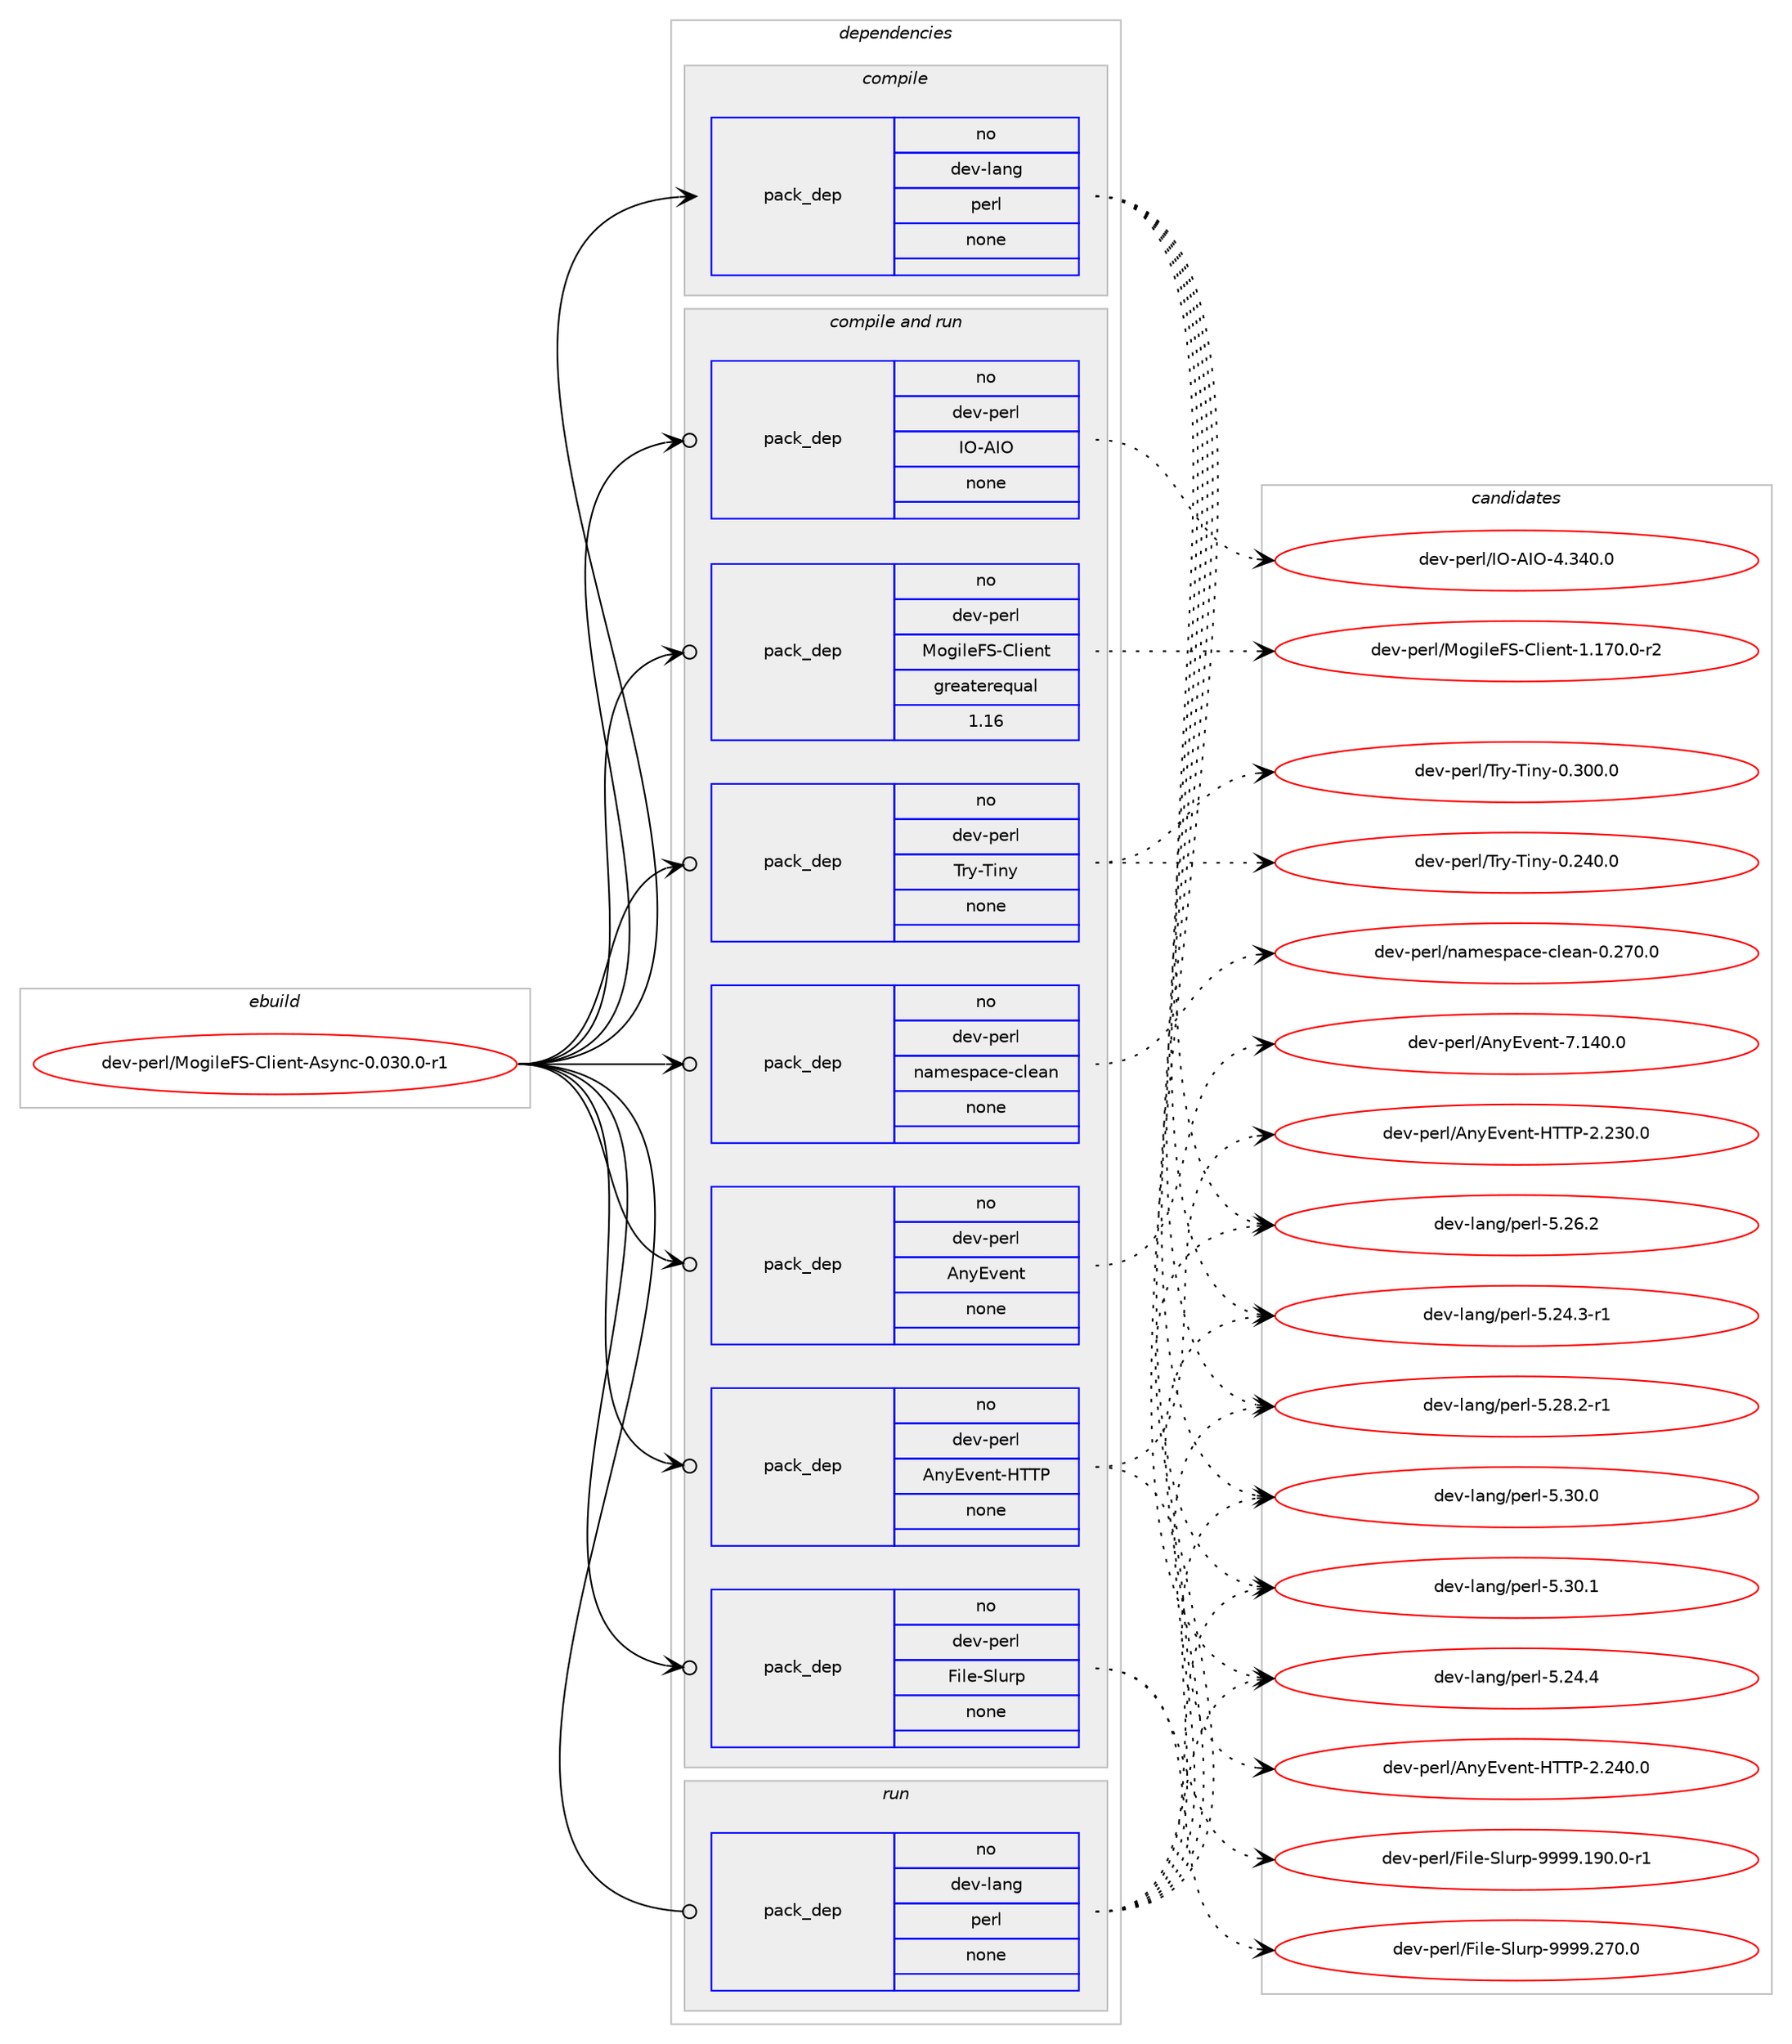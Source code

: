 digraph prolog {

# *************
# Graph options
# *************

newrank=true;
concentrate=true;
compound=true;
graph [rankdir=LR,fontname=Helvetica,fontsize=10,ranksep=1.5];#, ranksep=2.5, nodesep=0.2];
edge  [arrowhead=vee];
node  [fontname=Helvetica,fontsize=10];

# **********
# The ebuild
# **********

subgraph cluster_leftcol {
color=gray;
rank=same;
label=<<i>ebuild</i>>;
id [label="dev-perl/MogileFS-Client-Async-0.030.0-r1", color=red, width=4, href="../dev-perl/MogileFS-Client-Async-0.030.0-r1.svg"];
}

# ****************
# The dependencies
# ****************

subgraph cluster_midcol {
color=gray;
label=<<i>dependencies</i>>;
subgraph cluster_compile {
fillcolor="#eeeeee";
style=filled;
label=<<i>compile</i>>;
subgraph pack435727 {
dependency581352 [label=<<TABLE BORDER="0" CELLBORDER="1" CELLSPACING="0" CELLPADDING="4" WIDTH="220"><TR><TD ROWSPAN="6" CELLPADDING="30">pack_dep</TD></TR><TR><TD WIDTH="110">no</TD></TR><TR><TD>dev-lang</TD></TR><TR><TD>perl</TD></TR><TR><TD>none</TD></TR><TR><TD></TD></TR></TABLE>>, shape=none, color=blue];
}
id:e -> dependency581352:w [weight=20,style="solid",arrowhead="vee"];
}
subgraph cluster_compileandrun {
fillcolor="#eeeeee";
style=filled;
label=<<i>compile and run</i>>;
subgraph pack435728 {
dependency581353 [label=<<TABLE BORDER="0" CELLBORDER="1" CELLSPACING="0" CELLPADDING="4" WIDTH="220"><TR><TD ROWSPAN="6" CELLPADDING="30">pack_dep</TD></TR><TR><TD WIDTH="110">no</TD></TR><TR><TD>dev-perl</TD></TR><TR><TD>AnyEvent</TD></TR><TR><TD>none</TD></TR><TR><TD></TD></TR></TABLE>>, shape=none, color=blue];
}
id:e -> dependency581353:w [weight=20,style="solid",arrowhead="odotvee"];
subgraph pack435729 {
dependency581354 [label=<<TABLE BORDER="0" CELLBORDER="1" CELLSPACING="0" CELLPADDING="4" WIDTH="220"><TR><TD ROWSPAN="6" CELLPADDING="30">pack_dep</TD></TR><TR><TD WIDTH="110">no</TD></TR><TR><TD>dev-perl</TD></TR><TR><TD>AnyEvent-HTTP</TD></TR><TR><TD>none</TD></TR><TR><TD></TD></TR></TABLE>>, shape=none, color=blue];
}
id:e -> dependency581354:w [weight=20,style="solid",arrowhead="odotvee"];
subgraph pack435730 {
dependency581355 [label=<<TABLE BORDER="0" CELLBORDER="1" CELLSPACING="0" CELLPADDING="4" WIDTH="220"><TR><TD ROWSPAN="6" CELLPADDING="30">pack_dep</TD></TR><TR><TD WIDTH="110">no</TD></TR><TR><TD>dev-perl</TD></TR><TR><TD>File-Slurp</TD></TR><TR><TD>none</TD></TR><TR><TD></TD></TR></TABLE>>, shape=none, color=blue];
}
id:e -> dependency581355:w [weight=20,style="solid",arrowhead="odotvee"];
subgraph pack435731 {
dependency581356 [label=<<TABLE BORDER="0" CELLBORDER="1" CELLSPACING="0" CELLPADDING="4" WIDTH="220"><TR><TD ROWSPAN="6" CELLPADDING="30">pack_dep</TD></TR><TR><TD WIDTH="110">no</TD></TR><TR><TD>dev-perl</TD></TR><TR><TD>IO-AIO</TD></TR><TR><TD>none</TD></TR><TR><TD></TD></TR></TABLE>>, shape=none, color=blue];
}
id:e -> dependency581356:w [weight=20,style="solid",arrowhead="odotvee"];
subgraph pack435732 {
dependency581357 [label=<<TABLE BORDER="0" CELLBORDER="1" CELLSPACING="0" CELLPADDING="4" WIDTH="220"><TR><TD ROWSPAN="6" CELLPADDING="30">pack_dep</TD></TR><TR><TD WIDTH="110">no</TD></TR><TR><TD>dev-perl</TD></TR><TR><TD>MogileFS-Client</TD></TR><TR><TD>greaterequal</TD></TR><TR><TD>1.16</TD></TR></TABLE>>, shape=none, color=blue];
}
id:e -> dependency581357:w [weight=20,style="solid",arrowhead="odotvee"];
subgraph pack435733 {
dependency581358 [label=<<TABLE BORDER="0" CELLBORDER="1" CELLSPACING="0" CELLPADDING="4" WIDTH="220"><TR><TD ROWSPAN="6" CELLPADDING="30">pack_dep</TD></TR><TR><TD WIDTH="110">no</TD></TR><TR><TD>dev-perl</TD></TR><TR><TD>Try-Tiny</TD></TR><TR><TD>none</TD></TR><TR><TD></TD></TR></TABLE>>, shape=none, color=blue];
}
id:e -> dependency581358:w [weight=20,style="solid",arrowhead="odotvee"];
subgraph pack435734 {
dependency581359 [label=<<TABLE BORDER="0" CELLBORDER="1" CELLSPACING="0" CELLPADDING="4" WIDTH="220"><TR><TD ROWSPAN="6" CELLPADDING="30">pack_dep</TD></TR><TR><TD WIDTH="110">no</TD></TR><TR><TD>dev-perl</TD></TR><TR><TD>namespace-clean</TD></TR><TR><TD>none</TD></TR><TR><TD></TD></TR></TABLE>>, shape=none, color=blue];
}
id:e -> dependency581359:w [weight=20,style="solid",arrowhead="odotvee"];
}
subgraph cluster_run {
fillcolor="#eeeeee";
style=filled;
label=<<i>run</i>>;
subgraph pack435735 {
dependency581360 [label=<<TABLE BORDER="0" CELLBORDER="1" CELLSPACING="0" CELLPADDING="4" WIDTH="220"><TR><TD ROWSPAN="6" CELLPADDING="30">pack_dep</TD></TR><TR><TD WIDTH="110">no</TD></TR><TR><TD>dev-lang</TD></TR><TR><TD>perl</TD></TR><TR><TD>none</TD></TR><TR><TD></TD></TR></TABLE>>, shape=none, color=blue];
}
id:e -> dependency581360:w [weight=20,style="solid",arrowhead="odot"];
}
}

# **************
# The candidates
# **************

subgraph cluster_choices {
rank=same;
color=gray;
label=<<i>candidates</i>>;

subgraph choice435727 {
color=black;
nodesep=1;
choice100101118451089711010347112101114108455346505246514511449 [label="dev-lang/perl-5.24.3-r1", color=red, width=4,href="../dev-lang/perl-5.24.3-r1.svg"];
choice10010111845108971101034711210111410845534650524652 [label="dev-lang/perl-5.24.4", color=red, width=4,href="../dev-lang/perl-5.24.4.svg"];
choice10010111845108971101034711210111410845534650544650 [label="dev-lang/perl-5.26.2", color=red, width=4,href="../dev-lang/perl-5.26.2.svg"];
choice100101118451089711010347112101114108455346505646504511449 [label="dev-lang/perl-5.28.2-r1", color=red, width=4,href="../dev-lang/perl-5.28.2-r1.svg"];
choice10010111845108971101034711210111410845534651484648 [label="dev-lang/perl-5.30.0", color=red, width=4,href="../dev-lang/perl-5.30.0.svg"];
choice10010111845108971101034711210111410845534651484649 [label="dev-lang/perl-5.30.1", color=red, width=4,href="../dev-lang/perl-5.30.1.svg"];
dependency581352:e -> choice100101118451089711010347112101114108455346505246514511449:w [style=dotted,weight="100"];
dependency581352:e -> choice10010111845108971101034711210111410845534650524652:w [style=dotted,weight="100"];
dependency581352:e -> choice10010111845108971101034711210111410845534650544650:w [style=dotted,weight="100"];
dependency581352:e -> choice100101118451089711010347112101114108455346505646504511449:w [style=dotted,weight="100"];
dependency581352:e -> choice10010111845108971101034711210111410845534651484648:w [style=dotted,weight="100"];
dependency581352:e -> choice10010111845108971101034711210111410845534651484649:w [style=dotted,weight="100"];
}
subgraph choice435728 {
color=black;
nodesep=1;
choice100101118451121011141084765110121691181011101164555464952484648 [label="dev-perl/AnyEvent-7.140.0", color=red, width=4,href="../dev-perl/AnyEvent-7.140.0.svg"];
dependency581353:e -> choice100101118451121011141084765110121691181011101164555464952484648:w [style=dotted,weight="100"];
}
subgraph choice435729 {
color=black;
nodesep=1;
choice1001011184511210111410847651101216911810111011645728484804550465051484648 [label="dev-perl/AnyEvent-HTTP-2.230.0", color=red, width=4,href="../dev-perl/AnyEvent-HTTP-2.230.0.svg"];
choice1001011184511210111410847651101216911810111011645728484804550465052484648 [label="dev-perl/AnyEvent-HTTP-2.240.0", color=red, width=4,href="../dev-perl/AnyEvent-HTTP-2.240.0.svg"];
dependency581354:e -> choice1001011184511210111410847651101216911810111011645728484804550465051484648:w [style=dotted,weight="100"];
dependency581354:e -> choice1001011184511210111410847651101216911810111011645728484804550465052484648:w [style=dotted,weight="100"];
}
subgraph choice435730 {
color=black;
nodesep=1;
choice100101118451121011141084770105108101458310811711411245575757574649574846484511449 [label="dev-perl/File-Slurp-9999.190.0-r1", color=red, width=4,href="../dev-perl/File-Slurp-9999.190.0-r1.svg"];
choice10010111845112101114108477010510810145831081171141124557575757465055484648 [label="dev-perl/File-Slurp-9999.270.0", color=red, width=4,href="../dev-perl/File-Slurp-9999.270.0.svg"];
dependency581355:e -> choice100101118451121011141084770105108101458310811711411245575757574649574846484511449:w [style=dotted,weight="100"];
dependency581355:e -> choice10010111845112101114108477010510810145831081171141124557575757465055484648:w [style=dotted,weight="100"];
}
subgraph choice435731 {
color=black;
nodesep=1;
choice10010111845112101114108477379456573794552465152484648 [label="dev-perl/IO-AIO-4.340.0", color=red, width=4,href="../dev-perl/IO-AIO-4.340.0.svg"];
dependency581356:e -> choice10010111845112101114108477379456573794552465152484648:w [style=dotted,weight="100"];
}
subgraph choice435732 {
color=black;
nodesep=1;
choice1001011184511210111410847771111031051081017083456710810510111011645494649554846484511450 [label="dev-perl/MogileFS-Client-1.170.0-r2", color=red, width=4,href="../dev-perl/MogileFS-Client-1.170.0-r2.svg"];
dependency581357:e -> choice1001011184511210111410847771111031051081017083456710810510111011645494649554846484511450:w [style=dotted,weight="100"];
}
subgraph choice435733 {
color=black;
nodesep=1;
choice10010111845112101114108478411412145841051101214548465052484648 [label="dev-perl/Try-Tiny-0.240.0", color=red, width=4,href="../dev-perl/Try-Tiny-0.240.0.svg"];
choice10010111845112101114108478411412145841051101214548465148484648 [label="dev-perl/Try-Tiny-0.300.0", color=red, width=4,href="../dev-perl/Try-Tiny-0.300.0.svg"];
dependency581358:e -> choice10010111845112101114108478411412145841051101214548465052484648:w [style=dotted,weight="100"];
dependency581358:e -> choice10010111845112101114108478411412145841051101214548465148484648:w [style=dotted,weight="100"];
}
subgraph choice435734 {
color=black;
nodesep=1;
choice10010111845112101114108471109710910111511297991014599108101971104548465055484648 [label="dev-perl/namespace-clean-0.270.0", color=red, width=4,href="../dev-perl/namespace-clean-0.270.0.svg"];
dependency581359:e -> choice10010111845112101114108471109710910111511297991014599108101971104548465055484648:w [style=dotted,weight="100"];
}
subgraph choice435735 {
color=black;
nodesep=1;
choice100101118451089711010347112101114108455346505246514511449 [label="dev-lang/perl-5.24.3-r1", color=red, width=4,href="../dev-lang/perl-5.24.3-r1.svg"];
choice10010111845108971101034711210111410845534650524652 [label="dev-lang/perl-5.24.4", color=red, width=4,href="../dev-lang/perl-5.24.4.svg"];
choice10010111845108971101034711210111410845534650544650 [label="dev-lang/perl-5.26.2", color=red, width=4,href="../dev-lang/perl-5.26.2.svg"];
choice100101118451089711010347112101114108455346505646504511449 [label="dev-lang/perl-5.28.2-r1", color=red, width=4,href="../dev-lang/perl-5.28.2-r1.svg"];
choice10010111845108971101034711210111410845534651484648 [label="dev-lang/perl-5.30.0", color=red, width=4,href="../dev-lang/perl-5.30.0.svg"];
choice10010111845108971101034711210111410845534651484649 [label="dev-lang/perl-5.30.1", color=red, width=4,href="../dev-lang/perl-5.30.1.svg"];
dependency581360:e -> choice100101118451089711010347112101114108455346505246514511449:w [style=dotted,weight="100"];
dependency581360:e -> choice10010111845108971101034711210111410845534650524652:w [style=dotted,weight="100"];
dependency581360:e -> choice10010111845108971101034711210111410845534650544650:w [style=dotted,weight="100"];
dependency581360:e -> choice100101118451089711010347112101114108455346505646504511449:w [style=dotted,weight="100"];
dependency581360:e -> choice10010111845108971101034711210111410845534651484648:w [style=dotted,weight="100"];
dependency581360:e -> choice10010111845108971101034711210111410845534651484649:w [style=dotted,weight="100"];
}
}

}
